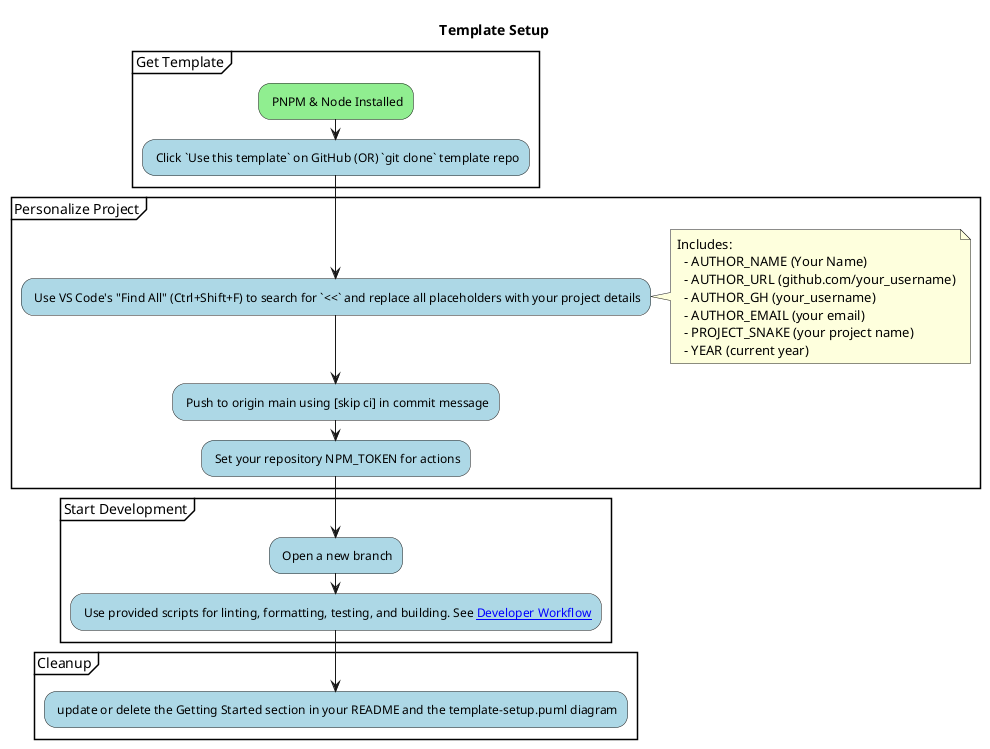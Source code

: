 @startuml Workflow

title Template Setup

group Get Template
#lightgreen: PNPM & Node Installed;
#lightblue: Click `Use this template` on GitHub (OR) `git clone` template repo;
end group

group Personalize Project
#lightblue: Use VS Code's "Find All" (Ctrl+Shift+F) to search for `<<` and replace all placeholders with your project details;
note right
Includes:
  - AUTHOR_NAME (Your Name)
  - AUTHOR_URL (github.com/your_username)
  - AUTHOR_GH (your_username)
  - AUTHOR_EMAIL (your email)
  - PROJECT_SNAKE (your project name)
  - YEAR (current year)
end note

#lightblue: Push to origin main using [skip ci] in commit message;
#lightblue: Set your repository NPM_TOKEN for actions;
end group

group Start Development
#lightblue: Open a new branch;
#lightblue: Use provided scripts for linting, formatting, testing, and building. See [[developer-workflow.puml Developer Workflow]];
end group

group Cleanup
#lightblue: update or delete the Getting Started section in your README and the template-setup.puml diagram;
end group

@enduml

